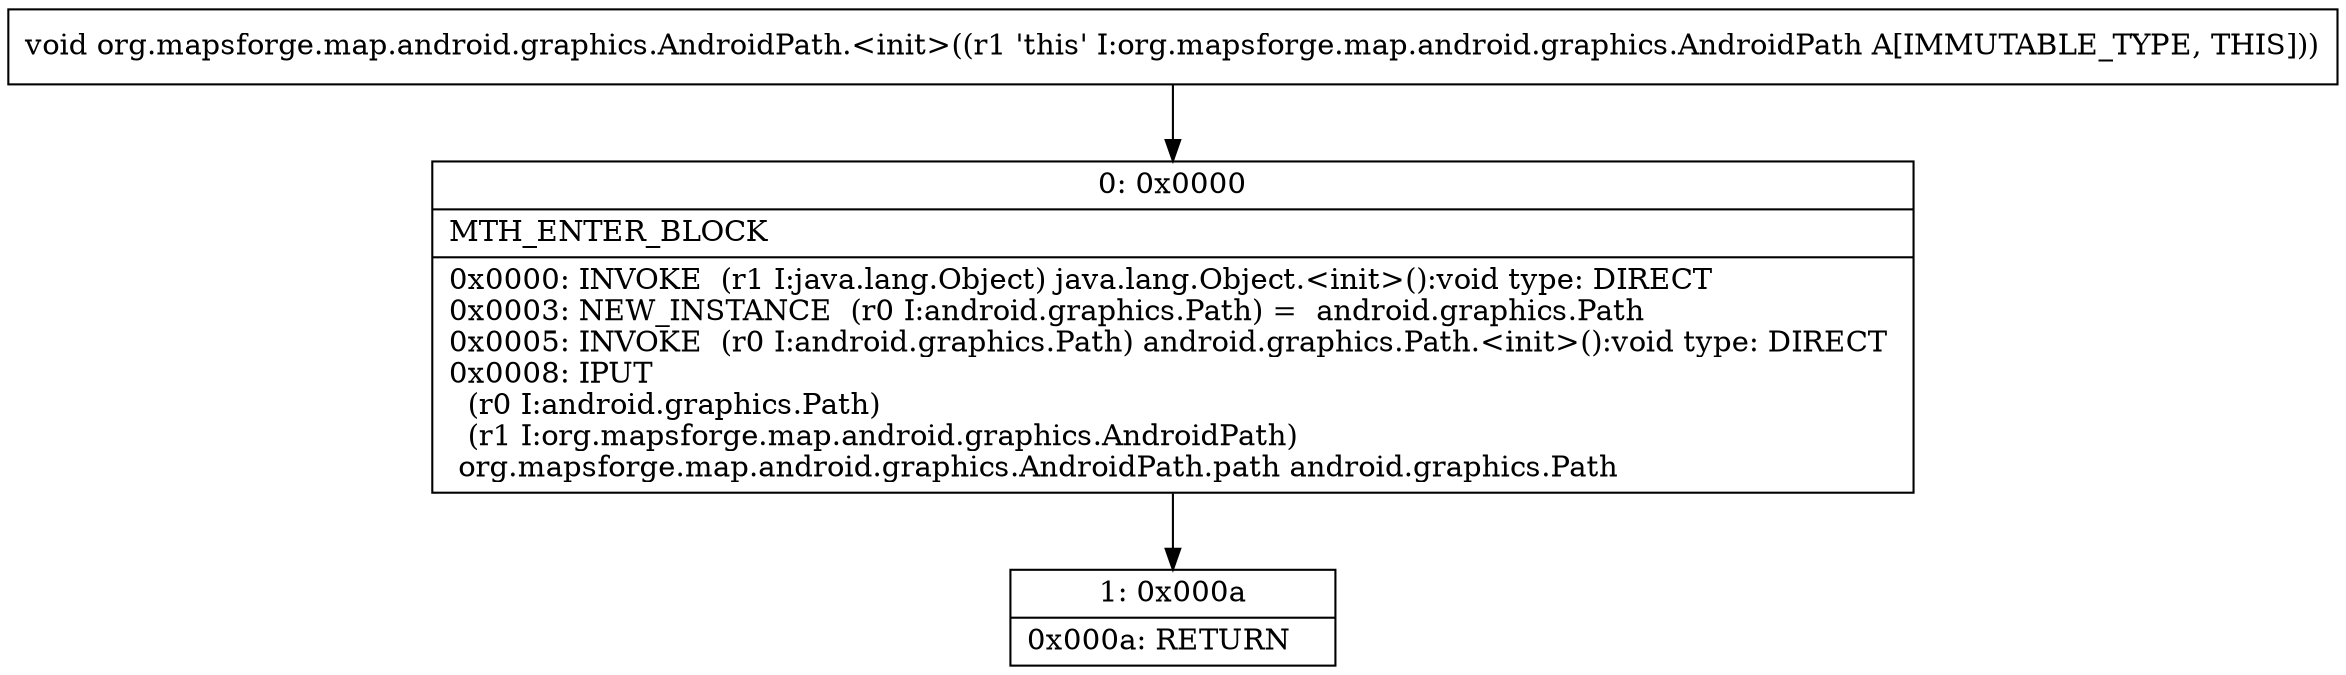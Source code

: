 digraph "CFG fororg.mapsforge.map.android.graphics.AndroidPath.\<init\>()V" {
Node_0 [shape=record,label="{0\:\ 0x0000|MTH_ENTER_BLOCK\l|0x0000: INVOKE  (r1 I:java.lang.Object) java.lang.Object.\<init\>():void type: DIRECT \l0x0003: NEW_INSTANCE  (r0 I:android.graphics.Path) =  android.graphics.Path \l0x0005: INVOKE  (r0 I:android.graphics.Path) android.graphics.Path.\<init\>():void type: DIRECT \l0x0008: IPUT  \l  (r0 I:android.graphics.Path)\l  (r1 I:org.mapsforge.map.android.graphics.AndroidPath)\l org.mapsforge.map.android.graphics.AndroidPath.path android.graphics.Path \l}"];
Node_1 [shape=record,label="{1\:\ 0x000a|0x000a: RETURN   \l}"];
MethodNode[shape=record,label="{void org.mapsforge.map.android.graphics.AndroidPath.\<init\>((r1 'this' I:org.mapsforge.map.android.graphics.AndroidPath A[IMMUTABLE_TYPE, THIS])) }"];
MethodNode -> Node_0;
Node_0 -> Node_1;
}

